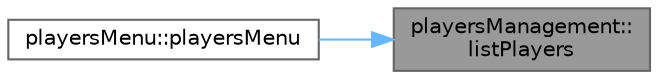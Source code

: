 digraph "playersManagement::listPlayers"
{
 // LATEX_PDF_SIZE
  bgcolor="transparent";
  edge [fontname=Helvetica,fontsize=10,labelfontname=Helvetica,labelfontsize=10];
  node [fontname=Helvetica,fontsize=10,shape=box,height=0.2,width=0.4];
  rankdir="RL";
  Node1 [id="Node000001",label="playersManagement::\llistPlayers",height=0.2,width=0.4,color="gray40", fillcolor="grey60", style="filled", fontcolor="black",tooltip="List all the player and them statics."];
  Node1 -> Node2 [id="edge1_Node000001_Node000002",dir="back",color="steelblue1",style="solid",tooltip=" "];
  Node2 [id="Node000002",label="playersMenu::playersMenu",height=0.2,width=0.4,color="grey40", fillcolor="white", style="filled",URL="$classplayers_menu.html#adebfb8ff936b89b3ff360585910dbd47",tooltip=" "];
}
